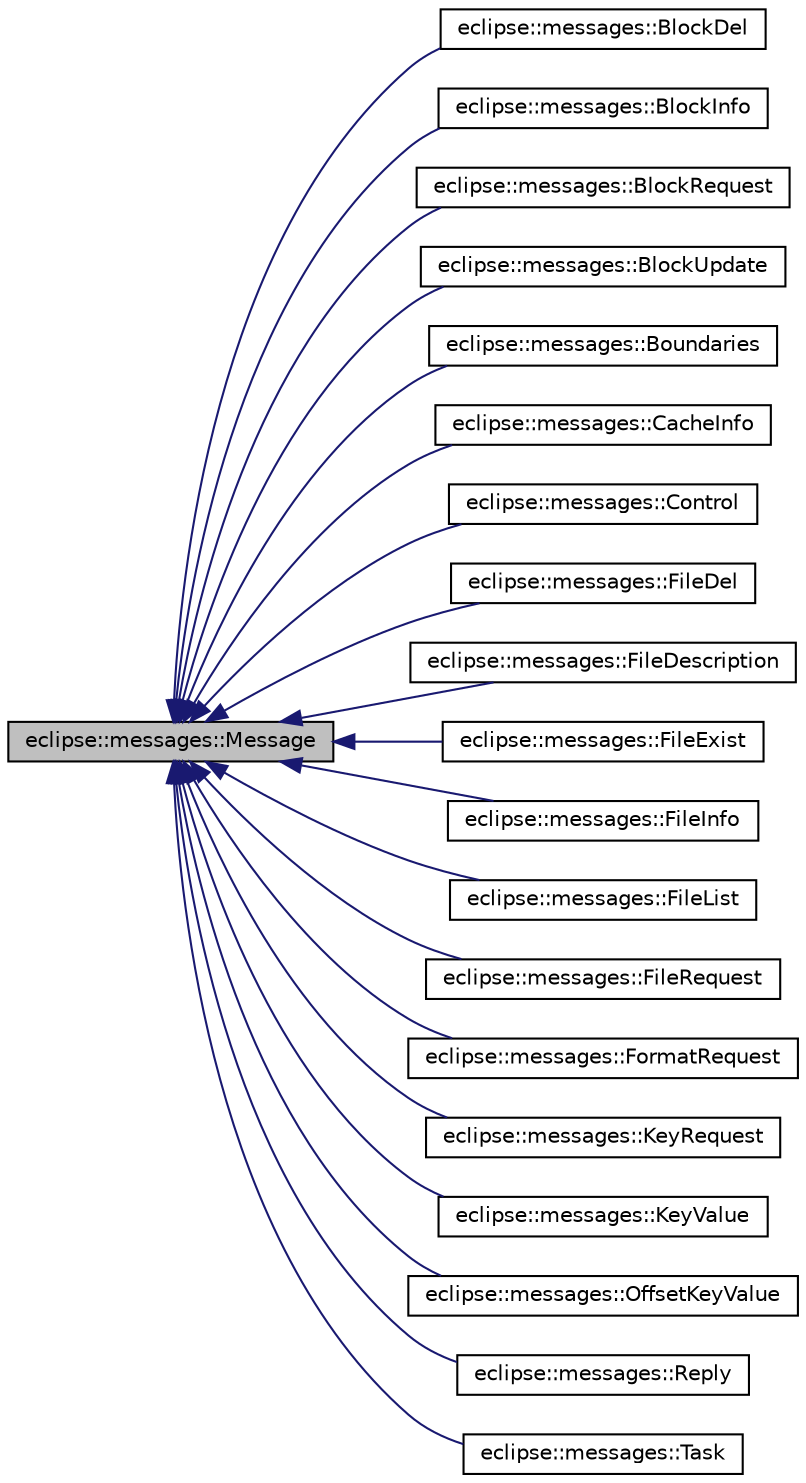 digraph G
{
  edge [fontname="Helvetica",fontsize="10",labelfontname="Helvetica",labelfontsize="10"];
  node [fontname="Helvetica",fontsize="10",shape=record];
  rankdir="LR";
  Node1 [label="eclipse::messages::Message",height=0.2,width=0.4,color="black", fillcolor="grey75", style="filled" fontcolor="black"];
  Node1 -> Node2 [dir="back",color="midnightblue",fontsize="10",style="solid",fontname="Helvetica"];
  Node2 [label="eclipse::messages::BlockDel",height=0.2,width=0.4,color="black", fillcolor="white", style="filled",URL="$structeclipse_1_1messages_1_1BlockDel.html"];
  Node1 -> Node3 [dir="back",color="midnightblue",fontsize="10",style="solid",fontname="Helvetica"];
  Node3 [label="eclipse::messages::BlockInfo",height=0.2,width=0.4,color="black", fillcolor="white", style="filled",URL="$structeclipse_1_1messages_1_1BlockInfo.html"];
  Node1 -> Node4 [dir="back",color="midnightblue",fontsize="10",style="solid",fontname="Helvetica"];
  Node4 [label="eclipse::messages::BlockRequest",height=0.2,width=0.4,color="black", fillcolor="white", style="filled",URL="$structeclipse_1_1messages_1_1BlockRequest.html"];
  Node1 -> Node5 [dir="back",color="midnightblue",fontsize="10",style="solid",fontname="Helvetica"];
  Node5 [label="eclipse::messages::BlockUpdate",height=0.2,width=0.4,color="black", fillcolor="white", style="filled",URL="$structeclipse_1_1messages_1_1BlockUpdate.html"];
  Node1 -> Node6 [dir="back",color="midnightblue",fontsize="10",style="solid",fontname="Helvetica"];
  Node6 [label="eclipse::messages::Boundaries",height=0.2,width=0.4,color="black", fillcolor="white", style="filled",URL="$structeclipse_1_1messages_1_1Boundaries.html"];
  Node1 -> Node7 [dir="back",color="midnightblue",fontsize="10",style="solid",fontname="Helvetica"];
  Node7 [label="eclipse::messages::CacheInfo",height=0.2,width=0.4,color="black", fillcolor="white", style="filled",URL="$structeclipse_1_1messages_1_1CacheInfo.html"];
  Node1 -> Node8 [dir="back",color="midnightblue",fontsize="10",style="solid",fontname="Helvetica"];
  Node8 [label="eclipse::messages::Control",height=0.2,width=0.4,color="black", fillcolor="white", style="filled",URL="$structeclipse_1_1messages_1_1Control.html"];
  Node1 -> Node9 [dir="back",color="midnightblue",fontsize="10",style="solid",fontname="Helvetica"];
  Node9 [label="eclipse::messages::FileDel",height=0.2,width=0.4,color="black", fillcolor="white", style="filled",URL="$structeclipse_1_1messages_1_1FileDel.html"];
  Node1 -> Node10 [dir="back",color="midnightblue",fontsize="10",style="solid",fontname="Helvetica"];
  Node10 [label="eclipse::messages::FileDescription",height=0.2,width=0.4,color="black", fillcolor="white", style="filled",URL="$structeclipse_1_1messages_1_1FileDescription.html"];
  Node1 -> Node11 [dir="back",color="midnightblue",fontsize="10",style="solid",fontname="Helvetica"];
  Node11 [label="eclipse::messages::FileExist",height=0.2,width=0.4,color="black", fillcolor="white", style="filled",URL="$structeclipse_1_1messages_1_1FileExist.html"];
  Node1 -> Node12 [dir="back",color="midnightblue",fontsize="10",style="solid",fontname="Helvetica"];
  Node12 [label="eclipse::messages::FileInfo",height=0.2,width=0.4,color="black", fillcolor="white", style="filled",URL="$structeclipse_1_1messages_1_1FileInfo.html"];
  Node1 -> Node13 [dir="back",color="midnightblue",fontsize="10",style="solid",fontname="Helvetica"];
  Node13 [label="eclipse::messages::FileList",height=0.2,width=0.4,color="black", fillcolor="white", style="filled",URL="$structeclipse_1_1messages_1_1FileList.html"];
  Node1 -> Node14 [dir="back",color="midnightblue",fontsize="10",style="solid",fontname="Helvetica"];
  Node14 [label="eclipse::messages::FileRequest",height=0.2,width=0.4,color="black", fillcolor="white", style="filled",URL="$structeclipse_1_1messages_1_1FileRequest.html"];
  Node1 -> Node15 [dir="back",color="midnightblue",fontsize="10",style="solid",fontname="Helvetica"];
  Node15 [label="eclipse::messages::FormatRequest",height=0.2,width=0.4,color="black", fillcolor="white", style="filled",URL="$structeclipse_1_1messages_1_1FormatRequest.html"];
  Node1 -> Node16 [dir="back",color="midnightblue",fontsize="10",style="solid",fontname="Helvetica"];
  Node16 [label="eclipse::messages::KeyRequest",height=0.2,width=0.4,color="black", fillcolor="white", style="filled",URL="$structeclipse_1_1messages_1_1KeyRequest.html"];
  Node1 -> Node17 [dir="back",color="midnightblue",fontsize="10",style="solid",fontname="Helvetica"];
  Node17 [label="eclipse::messages::KeyValue",height=0.2,width=0.4,color="black", fillcolor="white", style="filled",URL="$structeclipse_1_1messages_1_1KeyValue.html"];
  Node1 -> Node18 [dir="back",color="midnightblue",fontsize="10",style="solid",fontname="Helvetica"];
  Node18 [label="eclipse::messages::OffsetKeyValue",height=0.2,width=0.4,color="black", fillcolor="white", style="filled",URL="$structeclipse_1_1messages_1_1OffsetKeyValue.html"];
  Node1 -> Node19 [dir="back",color="midnightblue",fontsize="10",style="solid",fontname="Helvetica"];
  Node19 [label="eclipse::messages::Reply",height=0.2,width=0.4,color="black", fillcolor="white", style="filled",URL="$structeclipse_1_1messages_1_1Reply.html"];
  Node1 -> Node20 [dir="back",color="midnightblue",fontsize="10",style="solid",fontname="Helvetica"];
  Node20 [label="eclipse::messages::Task",height=0.2,width=0.4,color="black", fillcolor="white", style="filled",URL="$structeclipse_1_1messages_1_1Task.html"];
}
